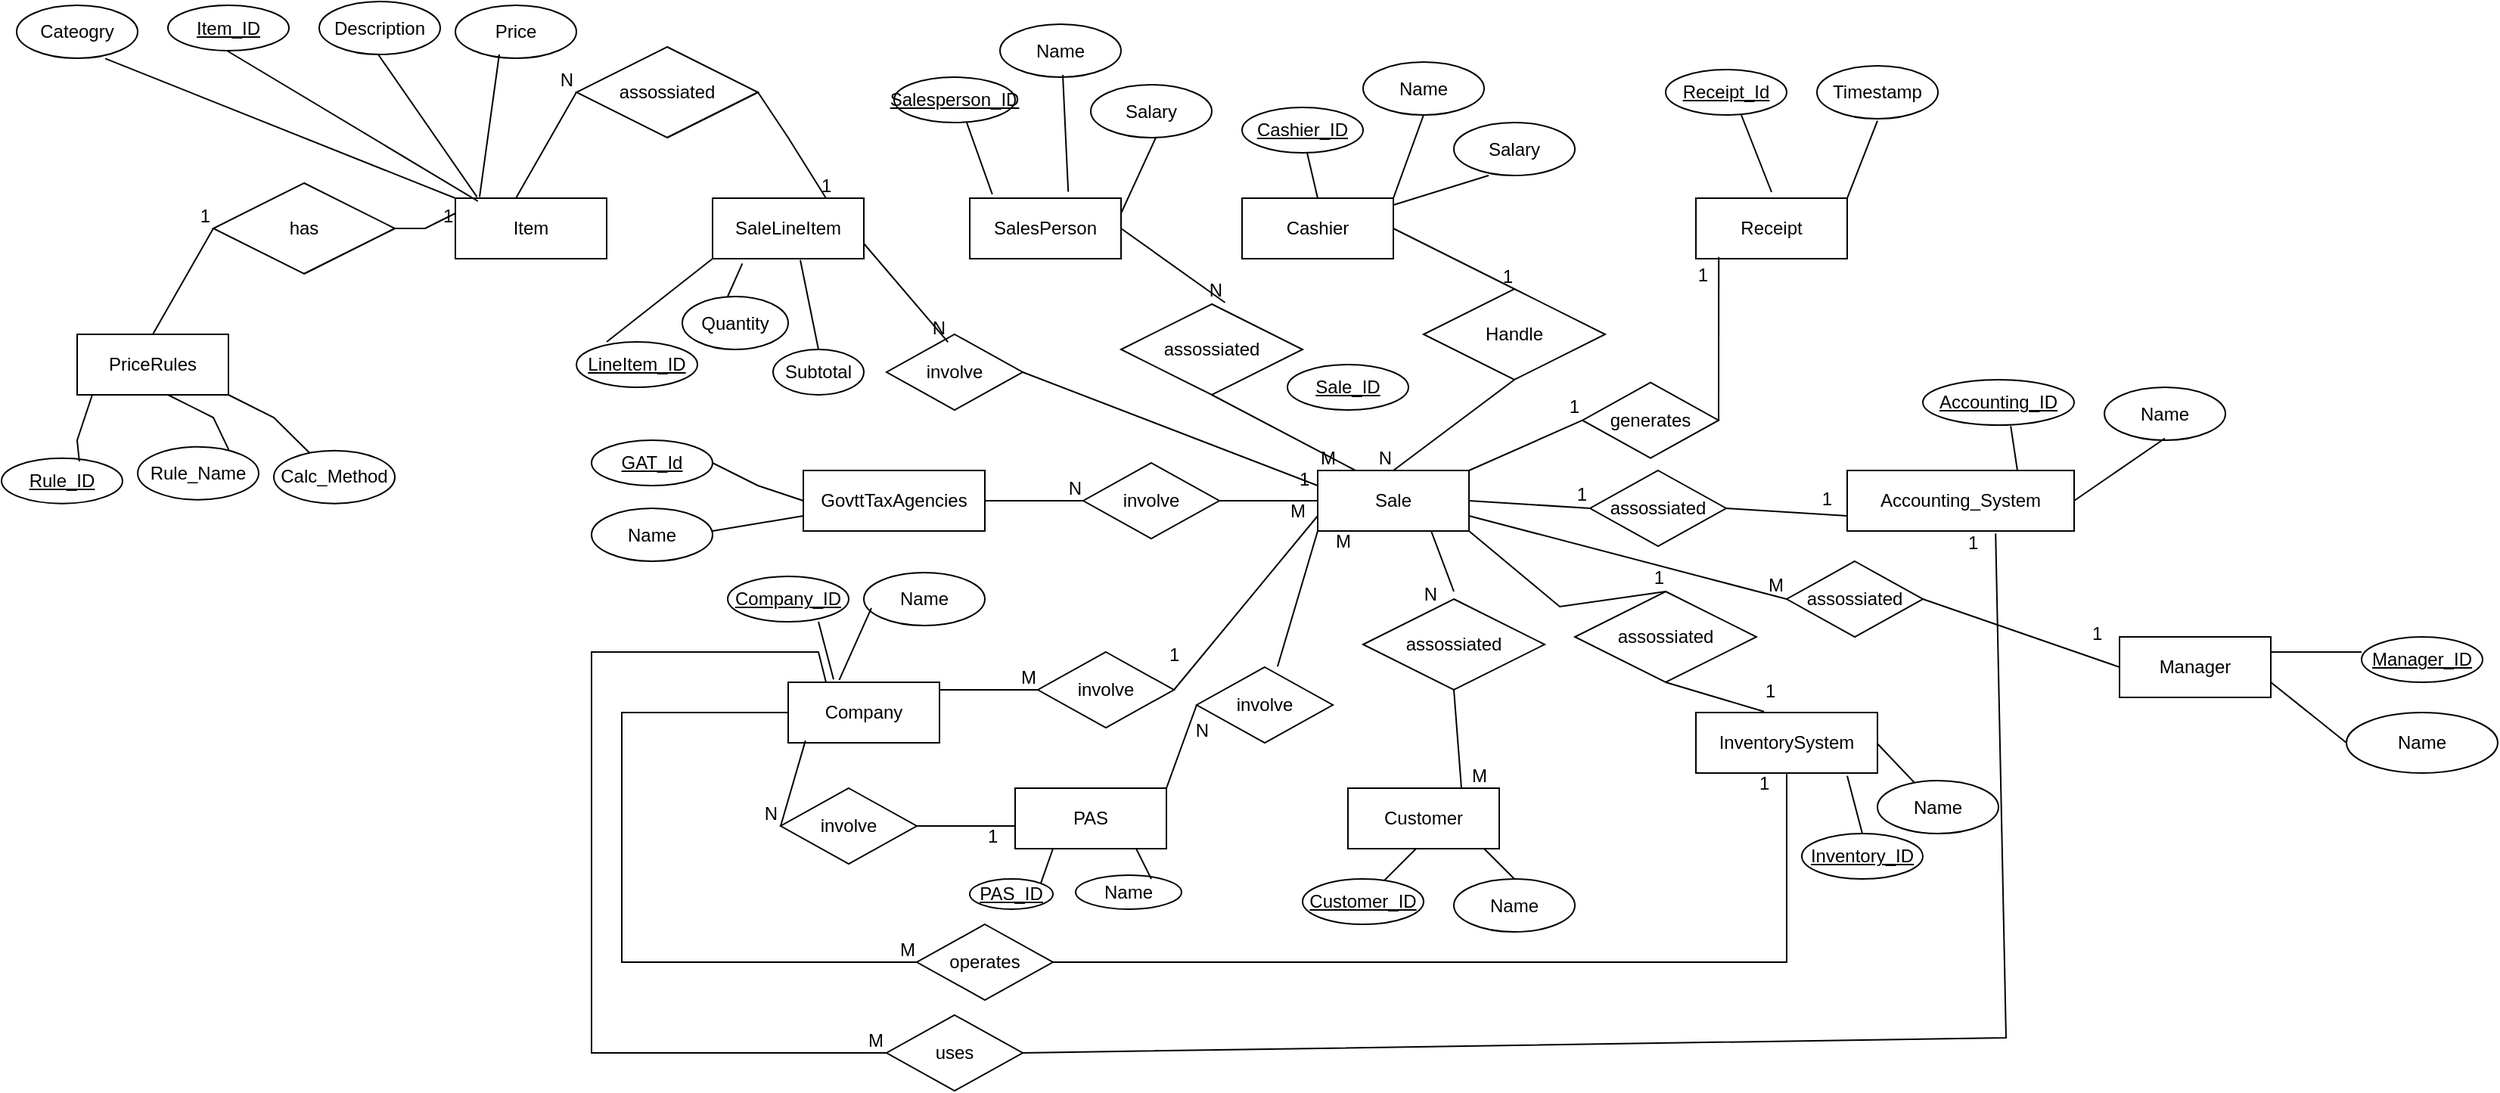 <mxfile version="22.0.8" type="device">
  <diagram name="Page-1" id="uHhpP0k8M9wipbLTruR9">
    <mxGraphModel dx="2250" dy="769" grid="1" gridSize="10" guides="1" tooltips="1" connect="1" arrows="1" fold="1" page="1" pageScale="1" pageWidth="850" pageHeight="1100" math="0" shadow="0">
      <root>
        <mxCell id="0" />
        <mxCell id="1" parent="0" />
        <mxCell id="I5j4CO6fwUK98QIkoyd3-1" value="Cashier" style="whiteSpace=wrap;html=1;align=center;" vertex="1" parent="1">
          <mxGeometry x="660" y="160" width="100" height="40" as="geometry" />
        </mxCell>
        <mxCell id="I5j4CO6fwUK98QIkoyd3-2" value="Accounting_System" style="whiteSpace=wrap;html=1;align=center;" vertex="1" parent="1">
          <mxGeometry x="1060" y="340" width="150" height="40" as="geometry" />
        </mxCell>
        <mxCell id="I5j4CO6fwUK98QIkoyd3-3" value="Receipt" style="whiteSpace=wrap;html=1;align=center;" vertex="1" parent="1">
          <mxGeometry x="960" y="160" width="100" height="40" as="geometry" />
        </mxCell>
        <mxCell id="I5j4CO6fwUK98QIkoyd3-4" value="InventorySystem" style="whiteSpace=wrap;html=1;align=center;" vertex="1" parent="1">
          <mxGeometry x="960" y="500" width="120" height="40" as="geometry" />
        </mxCell>
        <mxCell id="I5j4CO6fwUK98QIkoyd3-5" value="PriceRules" style="whiteSpace=wrap;html=1;align=center;" vertex="1" parent="1">
          <mxGeometry x="-110" y="250" width="100" height="40" as="geometry" />
        </mxCell>
        <mxCell id="I5j4CO6fwUK98QIkoyd3-6" value="Item" style="whiteSpace=wrap;html=1;align=center;" vertex="1" parent="1">
          <mxGeometry x="140" y="160" width="100" height="40" as="geometry" />
        </mxCell>
        <mxCell id="I5j4CO6fwUK98QIkoyd3-7" value="SaleLineItem" style="whiteSpace=wrap;html=1;align=center;" vertex="1" parent="1">
          <mxGeometry x="310" y="160" width="100" height="40" as="geometry" />
        </mxCell>
        <mxCell id="I5j4CO6fwUK98QIkoyd3-8" value="Sale" style="whiteSpace=wrap;html=1;align=center;" vertex="1" parent="1">
          <mxGeometry x="710" y="340" width="100" height="40" as="geometry" />
        </mxCell>
        <mxCell id="I5j4CO6fwUK98QIkoyd3-9" value="PAS" style="whiteSpace=wrap;html=1;align=center;" vertex="1" parent="1">
          <mxGeometry x="510" y="550" width="100" height="40" as="geometry" />
        </mxCell>
        <mxCell id="I5j4CO6fwUK98QIkoyd3-10" value="Company" style="whiteSpace=wrap;html=1;align=center;" vertex="1" parent="1">
          <mxGeometry x="360" y="480" width="100" height="40" as="geometry" />
        </mxCell>
        <mxCell id="I5j4CO6fwUK98QIkoyd3-11" value="Customer" style="whiteSpace=wrap;html=1;align=center;" vertex="1" parent="1">
          <mxGeometry x="730" y="550" width="100" height="40" as="geometry" />
        </mxCell>
        <mxCell id="I5j4CO6fwUK98QIkoyd3-12" value="SalesPerson" style="whiteSpace=wrap;html=1;align=center;" vertex="1" parent="1">
          <mxGeometry x="480" y="160" width="100" height="40" as="geometry" />
        </mxCell>
        <mxCell id="I5j4CO6fwUK98QIkoyd3-13" value="GovttTaxAgencies" style="whiteSpace=wrap;html=1;align=center;" vertex="1" parent="1">
          <mxGeometry x="370" y="340" width="120" height="40" as="geometry" />
        </mxCell>
        <mxCell id="I5j4CO6fwUK98QIkoyd3-14" value="Manager" style="whiteSpace=wrap;html=1;align=center;" vertex="1" parent="1">
          <mxGeometry x="1240" y="450" width="100" height="40" as="geometry" />
        </mxCell>
        <mxCell id="I5j4CO6fwUK98QIkoyd3-15" value="Handle" style="shape=rhombus;perimeter=rhombusPerimeter;whiteSpace=wrap;html=1;align=center;" vertex="1" parent="1">
          <mxGeometry x="780" y="220" width="120" height="60" as="geometry" />
        </mxCell>
        <mxCell id="I5j4CO6fwUK98QIkoyd3-16" value="" style="endArrow=none;html=1;rounded=0;entryX=0.5;entryY=0;entryDx=0;entryDy=0;" edge="1" parent="1" target="I5j4CO6fwUK98QIkoyd3-15">
          <mxGeometry relative="1" as="geometry">
            <mxPoint x="760" y="180" as="sourcePoint" />
            <mxPoint x="920" y="180" as="targetPoint" />
          </mxGeometry>
        </mxCell>
        <mxCell id="I5j4CO6fwUK98QIkoyd3-17" value="1" style="resizable=0;html=1;whiteSpace=wrap;align=right;verticalAlign=bottom;" connectable="0" vertex="1" parent="I5j4CO6fwUK98QIkoyd3-16">
          <mxGeometry x="1" relative="1" as="geometry" />
        </mxCell>
        <mxCell id="I5j4CO6fwUK98QIkoyd3-18" value="" style="endArrow=none;html=1;rounded=0;entryX=0.5;entryY=0;entryDx=0;entryDy=0;exitX=0.5;exitY=1;exitDx=0;exitDy=0;" edge="1" parent="1" source="I5j4CO6fwUK98QIkoyd3-15" target="I5j4CO6fwUK98QIkoyd3-8">
          <mxGeometry relative="1" as="geometry">
            <mxPoint x="750" y="300" as="sourcePoint" />
            <mxPoint x="910" y="290" as="targetPoint" />
          </mxGeometry>
        </mxCell>
        <mxCell id="I5j4CO6fwUK98QIkoyd3-19" value="N" style="resizable=0;html=1;whiteSpace=wrap;align=right;verticalAlign=bottom;" connectable="0" vertex="1" parent="I5j4CO6fwUK98QIkoyd3-18">
          <mxGeometry x="1" relative="1" as="geometry" />
        </mxCell>
        <mxCell id="I5j4CO6fwUK98QIkoyd3-20" value="assossiated" style="shape=rhombus;perimeter=rhombusPerimeter;whiteSpace=wrap;html=1;align=center;" vertex="1" parent="1">
          <mxGeometry x="580" y="230" width="120" height="60" as="geometry" />
        </mxCell>
        <mxCell id="I5j4CO6fwUK98QIkoyd3-21" value="" style="endArrow=none;html=1;rounded=0;entryX=0.573;entryY=-0.017;entryDx=0;entryDy=0;entryPerimeter=0;" edge="1" parent="1" target="I5j4CO6fwUK98QIkoyd3-20">
          <mxGeometry relative="1" as="geometry">
            <mxPoint x="580" y="180" as="sourcePoint" />
            <mxPoint x="740" y="180" as="targetPoint" />
          </mxGeometry>
        </mxCell>
        <mxCell id="I5j4CO6fwUK98QIkoyd3-22" value="N" style="resizable=0;html=1;whiteSpace=wrap;align=right;verticalAlign=bottom;" connectable="0" vertex="1" parent="I5j4CO6fwUK98QIkoyd3-21">
          <mxGeometry x="1" relative="1" as="geometry" />
        </mxCell>
        <mxCell id="I5j4CO6fwUK98QIkoyd3-23" value="" style="endArrow=none;html=1;rounded=0;entryX=0.25;entryY=0;entryDx=0;entryDy=0;" edge="1" parent="1" target="I5j4CO6fwUK98QIkoyd3-8">
          <mxGeometry relative="1" as="geometry">
            <mxPoint x="640" y="290" as="sourcePoint" />
            <mxPoint x="800" y="290" as="targetPoint" />
          </mxGeometry>
        </mxCell>
        <mxCell id="I5j4CO6fwUK98QIkoyd3-24" value="M" style="resizable=0;html=1;whiteSpace=wrap;align=left;verticalAlign=bottom;" connectable="0" vertex="1" parent="I5j4CO6fwUK98QIkoyd3-23">
          <mxGeometry x="-1" relative="1" as="geometry">
            <mxPoint x="70" y="50" as="offset" />
          </mxGeometry>
        </mxCell>
        <mxCell id="I5j4CO6fwUK98QIkoyd3-25" value="" style="resizable=0;html=1;whiteSpace=wrap;align=right;verticalAlign=bottom;" connectable="0" vertex="1" parent="I5j4CO6fwUK98QIkoyd3-23">
          <mxGeometry x="1" relative="1" as="geometry" />
        </mxCell>
        <mxCell id="I5j4CO6fwUK98QIkoyd3-26" value="assossiated" style="shape=rhombus;perimeter=rhombusPerimeter;whiteSpace=wrap;html=1;align=center;" vertex="1" parent="1">
          <mxGeometry x="740" y="425" width="120" height="60" as="geometry" />
        </mxCell>
        <mxCell id="I5j4CO6fwUK98QIkoyd3-27" value="" style="endArrow=none;html=1;rounded=0;exitX=0.75;exitY=1;exitDx=0;exitDy=0;" edge="1" parent="1" source="I5j4CO6fwUK98QIkoyd3-8">
          <mxGeometry relative="1" as="geometry">
            <mxPoint x="790" y="351" as="sourcePoint" />
            <mxPoint x="800" y="420" as="targetPoint" />
            <Array as="points">
              <mxPoint x="800" y="420" />
            </Array>
          </mxGeometry>
        </mxCell>
        <mxCell id="I5j4CO6fwUK98QIkoyd3-28" value="N" style="resizable=0;html=1;whiteSpace=wrap;align=right;verticalAlign=bottom;" connectable="0" vertex="1" parent="I5j4CO6fwUK98QIkoyd3-27">
          <mxGeometry x="1" relative="1" as="geometry">
            <mxPoint x="-10" y="10" as="offset" />
          </mxGeometry>
        </mxCell>
        <mxCell id="I5j4CO6fwUK98QIkoyd3-29" value="" style="endArrow=none;html=1;rounded=0;entryX=0.5;entryY=1;entryDx=0;entryDy=0;exitX=0.75;exitY=0;exitDx=0;exitDy=0;" edge="1" parent="1" source="I5j4CO6fwUK98QIkoyd3-11" target="I5j4CO6fwUK98QIkoyd3-26">
          <mxGeometry relative="1" as="geometry">
            <mxPoint x="800" y="525" as="sourcePoint" />
            <mxPoint x="885" y="575" as="targetPoint" />
          </mxGeometry>
        </mxCell>
        <mxCell id="I5j4CO6fwUK98QIkoyd3-30" value="M" style="resizable=0;html=1;whiteSpace=wrap;align=left;verticalAlign=bottom;" connectable="0" vertex="1" parent="I5j4CO6fwUK98QIkoyd3-29">
          <mxGeometry x="-1" relative="1" as="geometry">
            <mxPoint x="5" as="offset" />
          </mxGeometry>
        </mxCell>
        <mxCell id="I5j4CO6fwUK98QIkoyd3-31" value="" style="resizable=0;html=1;whiteSpace=wrap;align=right;verticalAlign=bottom;" connectable="0" vertex="1" parent="I5j4CO6fwUK98QIkoyd3-29">
          <mxGeometry x="1" relative="1" as="geometry" />
        </mxCell>
        <mxCell id="I5j4CO6fwUK98QIkoyd3-32" value="involve" style="shape=rhombus;perimeter=rhombusPerimeter;whiteSpace=wrap;html=1;align=center;" vertex="1" parent="1">
          <mxGeometry x="555" y="335" width="90" height="50" as="geometry" />
        </mxCell>
        <mxCell id="I5j4CO6fwUK98QIkoyd3-33" value="" style="endArrow=none;html=1;rounded=0;entryX=0;entryY=0.5;entryDx=0;entryDy=0;exitX=1;exitY=0.75;exitDx=0;exitDy=0;exitPerimeter=0;" edge="1" parent="1" target="I5j4CO6fwUK98QIkoyd3-32">
          <mxGeometry relative="1" as="geometry">
            <mxPoint x="490" y="360" as="sourcePoint" />
            <mxPoint x="549" y="390" as="targetPoint" />
          </mxGeometry>
        </mxCell>
        <mxCell id="I5j4CO6fwUK98QIkoyd3-34" value="N" style="resizable=0;html=1;whiteSpace=wrap;align=right;verticalAlign=bottom;" connectable="0" vertex="1" parent="I5j4CO6fwUK98QIkoyd3-33">
          <mxGeometry x="1" relative="1" as="geometry">
            <mxPoint as="offset" />
          </mxGeometry>
        </mxCell>
        <mxCell id="I5j4CO6fwUK98QIkoyd3-35" value="" style="endArrow=none;html=1;rounded=0;entryX=0.5;entryY=1;entryDx=0;entryDy=0;exitX=0;exitY=0.5;exitDx=0;exitDy=0;" edge="1" parent="1" source="I5j4CO6fwUK98QIkoyd3-8">
          <mxGeometry relative="1" as="geometry">
            <mxPoint x="690" y="360" as="sourcePoint" />
            <mxPoint x="645" y="360" as="targetPoint" />
          </mxGeometry>
        </mxCell>
        <mxCell id="I5j4CO6fwUK98QIkoyd3-36" value="M" style="resizable=0;html=1;whiteSpace=wrap;align=left;verticalAlign=bottom;" connectable="0" vertex="1" parent="I5j4CO6fwUK98QIkoyd3-35">
          <mxGeometry x="-1" relative="1" as="geometry">
            <mxPoint x="-20" y="15" as="offset" />
          </mxGeometry>
        </mxCell>
        <mxCell id="I5j4CO6fwUK98QIkoyd3-37" value="" style="resizable=0;html=1;whiteSpace=wrap;align=right;verticalAlign=bottom;" connectable="0" vertex="1" parent="I5j4CO6fwUK98QIkoyd3-35">
          <mxGeometry x="1" relative="1" as="geometry" />
        </mxCell>
        <mxCell id="I5j4CO6fwUK98QIkoyd3-38" value="involve" style="shape=rhombus;perimeter=rhombusPerimeter;whiteSpace=wrap;html=1;align=center;" vertex="1" parent="1">
          <mxGeometry x="630" y="470" width="90" height="50" as="geometry" />
        </mxCell>
        <mxCell id="I5j4CO6fwUK98QIkoyd3-39" value="" style="endArrow=none;html=1;rounded=0;entryX=0;entryY=0.5;entryDx=0;entryDy=0;exitX=1;exitY=0;exitDx=0;exitDy=0;" edge="1" parent="1" target="I5j4CO6fwUK98QIkoyd3-38" source="I5j4CO6fwUK98QIkoyd3-9">
          <mxGeometry relative="1" as="geometry">
            <mxPoint x="520" y="435" as="sourcePoint" />
            <mxPoint x="579" y="465" as="targetPoint" />
          </mxGeometry>
        </mxCell>
        <mxCell id="I5j4CO6fwUK98QIkoyd3-40" value="N" style="resizable=0;html=1;whiteSpace=wrap;align=right;verticalAlign=bottom;" connectable="0" vertex="1" parent="I5j4CO6fwUK98QIkoyd3-39">
          <mxGeometry x="1" relative="1" as="geometry">
            <mxPoint x="10" y="25" as="offset" />
          </mxGeometry>
        </mxCell>
        <mxCell id="I5j4CO6fwUK98QIkoyd3-41" value="" style="endArrow=none;html=1;rounded=0;entryX=0.594;entryY=-0.007;entryDx=0;entryDy=0;exitX=0;exitY=1;exitDx=0;exitDy=0;entryPerimeter=0;" edge="1" parent="1" source="I5j4CO6fwUK98QIkoyd3-8" target="I5j4CO6fwUK98QIkoyd3-38">
          <mxGeometry relative="1" as="geometry">
            <mxPoint x="730" y="435" as="sourcePoint" />
            <mxPoint x="675" y="435" as="targetPoint" />
          </mxGeometry>
        </mxCell>
        <mxCell id="I5j4CO6fwUK98QIkoyd3-42" value="M" style="resizable=0;html=1;whiteSpace=wrap;align=left;verticalAlign=bottom;" connectable="0" vertex="1" parent="I5j4CO6fwUK98QIkoyd3-41">
          <mxGeometry x="-1" relative="1" as="geometry">
            <mxPoint x="10" y="15" as="offset" />
          </mxGeometry>
        </mxCell>
        <mxCell id="I5j4CO6fwUK98QIkoyd3-43" value="" style="resizable=0;html=1;whiteSpace=wrap;align=right;verticalAlign=bottom;" connectable="0" vertex="1" parent="I5j4CO6fwUK98QIkoyd3-41">
          <mxGeometry x="1" relative="1" as="geometry" />
        </mxCell>
        <mxCell id="I5j4CO6fwUK98QIkoyd3-44" value="involve" style="shape=rhombus;perimeter=rhombusPerimeter;whiteSpace=wrap;html=1;align=center;" vertex="1" parent="1">
          <mxGeometry x="425" y="250" width="90" height="50" as="geometry" />
        </mxCell>
        <mxCell id="I5j4CO6fwUK98QIkoyd3-45" value="" style="endArrow=none;html=1;rounded=0;entryX=0.452;entryY=0.103;entryDx=0;entryDy=0;exitX=1;exitY=0.5;exitDx=0;exitDy=0;entryPerimeter=0;" edge="1" parent="1" target="I5j4CO6fwUK98QIkoyd3-44">
          <mxGeometry relative="1" as="geometry">
            <mxPoint x="410.0" y="190" as="sourcePoint" />
            <mxPoint x="425.0" y="285" as="targetPoint" />
          </mxGeometry>
        </mxCell>
        <mxCell id="I5j4CO6fwUK98QIkoyd3-46" value="N" style="resizable=0;html=1;whiteSpace=wrap;align=right;verticalAlign=bottom;" connectable="0" vertex="1" parent="I5j4CO6fwUK98QIkoyd3-45">
          <mxGeometry x="1" relative="1" as="geometry">
            <mxPoint as="offset" />
          </mxGeometry>
        </mxCell>
        <mxCell id="I5j4CO6fwUK98QIkoyd3-47" value="" style="endArrow=none;html=1;rounded=0;entryX=0.5;entryY=1;entryDx=0;entryDy=0;exitX=0;exitY=0.25;exitDx=0;exitDy=0;" edge="1" parent="1" source="I5j4CO6fwUK98QIkoyd3-8">
          <mxGeometry relative="1" as="geometry">
            <mxPoint x="570" y="275" as="sourcePoint" />
            <mxPoint x="515" y="275" as="targetPoint" />
          </mxGeometry>
        </mxCell>
        <mxCell id="I5j4CO6fwUK98QIkoyd3-49" value="" style="resizable=0;html=1;whiteSpace=wrap;align=right;verticalAlign=bottom;" connectable="0" vertex="1" parent="I5j4CO6fwUK98QIkoyd3-47">
          <mxGeometry x="1" relative="1" as="geometry" />
        </mxCell>
        <mxCell id="I5j4CO6fwUK98QIkoyd3-50" value="1" style="resizable=0;html=1;whiteSpace=wrap;align=left;verticalAlign=bottom;" connectable="0" vertex="1" parent="1">
          <mxGeometry x="720" y="365" as="geometry">
            <mxPoint x="-24" y="-11" as="offset" />
          </mxGeometry>
        </mxCell>
        <mxCell id="I5j4CO6fwUK98QIkoyd3-51" value="generates" style="shape=rhombus;perimeter=rhombusPerimeter;whiteSpace=wrap;html=1;align=center;" vertex="1" parent="1">
          <mxGeometry x="885" y="281.84" width="90" height="50" as="geometry" />
        </mxCell>
        <mxCell id="I5j4CO6fwUK98QIkoyd3-52" value="" style="endArrow=none;html=1;rounded=0;entryX=0;entryY=0.5;entryDx=0;entryDy=0;exitX=1;exitY=0;exitDx=0;exitDy=0;" edge="1" parent="1" target="I5j4CO6fwUK98QIkoyd3-51" source="I5j4CO6fwUK98QIkoyd3-8">
          <mxGeometry relative="1" as="geometry">
            <mxPoint x="770" y="241.84" as="sourcePoint" />
            <mxPoint x="879" y="336.84" as="targetPoint" />
          </mxGeometry>
        </mxCell>
        <mxCell id="I5j4CO6fwUK98QIkoyd3-53" value="1" style="resizable=0;html=1;whiteSpace=wrap;align=right;verticalAlign=bottom;" connectable="0" vertex="1" parent="I5j4CO6fwUK98QIkoyd3-52">
          <mxGeometry x="1" relative="1" as="geometry">
            <mxPoint as="offset" />
          </mxGeometry>
        </mxCell>
        <mxCell id="I5j4CO6fwUK98QIkoyd3-54" value="" style="endArrow=none;html=1;rounded=0;entryX=0.5;entryY=1;entryDx=0;entryDy=0;exitX=0.151;exitY=0.972;exitDx=0;exitDy=0;exitPerimeter=0;" edge="1" parent="1" source="I5j4CO6fwUK98QIkoyd3-3">
          <mxGeometry relative="1" as="geometry">
            <mxPoint x="928.8" y="100.0" as="sourcePoint" />
            <mxPoint x="975" y="306.84" as="targetPoint" />
          </mxGeometry>
        </mxCell>
        <mxCell id="I5j4CO6fwUK98QIkoyd3-55" value="" style="resizable=0;html=1;whiteSpace=wrap;align=right;verticalAlign=bottom;" connectable="0" vertex="1" parent="I5j4CO6fwUK98QIkoyd3-54">
          <mxGeometry x="1" relative="1" as="geometry" />
        </mxCell>
        <mxCell id="I5j4CO6fwUK98QIkoyd3-56" value="1" style="resizable=0;html=1;whiteSpace=wrap;align=right;verticalAlign=bottom;" connectable="0" vertex="1" parent="1">
          <mxGeometry x="969.998" y="219.997" as="geometry" />
        </mxCell>
        <mxCell id="I5j4CO6fwUK98QIkoyd3-57" value="assossiated" style="shape=rhombus;perimeter=rhombusPerimeter;whiteSpace=wrap;html=1;align=center;" vertex="1" parent="1">
          <mxGeometry x="220" y="60" width="120" height="60" as="geometry" />
        </mxCell>
        <mxCell id="I5j4CO6fwUK98QIkoyd3-58" value="" style="endArrow=none;html=1;rounded=0;entryX=0;entryY=0.5;entryDx=0;entryDy=0;exitX=1;exitY=0.75;exitDx=0;exitDy=0;exitPerimeter=0;" edge="1" parent="1" target="I5j4CO6fwUK98QIkoyd3-57">
          <mxGeometry relative="1" as="geometry">
            <mxPoint x="180" y="160" as="sourcePoint" />
            <mxPoint x="229" y="190" as="targetPoint" />
          </mxGeometry>
        </mxCell>
        <mxCell id="I5j4CO6fwUK98QIkoyd3-59" value="N" style="resizable=0;html=1;whiteSpace=wrap;align=right;verticalAlign=bottom;" connectable="0" vertex="1" parent="I5j4CO6fwUK98QIkoyd3-58">
          <mxGeometry x="1" relative="1" as="geometry">
            <mxPoint as="offset" />
          </mxGeometry>
        </mxCell>
        <mxCell id="I5j4CO6fwUK98QIkoyd3-63" value="" style="endArrow=none;html=1;rounded=0;entryX=0.5;entryY=1;entryDx=0;entryDy=0;exitX=0.75;exitY=0;exitDx=0;exitDy=0;" edge="1" parent="1" source="I5j4CO6fwUK98QIkoyd3-7">
          <mxGeometry relative="1" as="geometry">
            <mxPoint x="230" y="185" as="sourcePoint" />
            <mxPoint x="280" y="120" as="targetPoint" />
            <Array as="points">
              <mxPoint x="360" y="120" />
              <mxPoint x="340" y="90" />
            </Array>
          </mxGeometry>
        </mxCell>
        <mxCell id="I5j4CO6fwUK98QIkoyd3-64" value="1" style="resizable=0;html=1;whiteSpace=wrap;align=left;verticalAlign=bottom;" connectable="0" vertex="1" parent="I5j4CO6fwUK98QIkoyd3-63">
          <mxGeometry x="-1" relative="1" as="geometry">
            <mxPoint x="-5" as="offset" />
          </mxGeometry>
        </mxCell>
        <mxCell id="I5j4CO6fwUK98QIkoyd3-65" value="" style="resizable=0;html=1;whiteSpace=wrap;align=right;verticalAlign=bottom;" connectable="0" vertex="1" parent="I5j4CO6fwUK98QIkoyd3-63">
          <mxGeometry x="1" relative="1" as="geometry" />
        </mxCell>
        <mxCell id="I5j4CO6fwUK98QIkoyd3-66" value="has" style="shape=rhombus;perimeter=rhombusPerimeter;whiteSpace=wrap;html=1;align=center;" vertex="1" parent="1">
          <mxGeometry x="-20" y="150" width="120" height="60" as="geometry" />
        </mxCell>
        <mxCell id="I5j4CO6fwUK98QIkoyd3-67" value="" style="endArrow=none;html=1;rounded=0;entryX=0;entryY=0.5;entryDx=0;entryDy=0;exitX=1;exitY=0.75;exitDx=0;exitDy=0;exitPerimeter=0;" edge="1" parent="1" target="I5j4CO6fwUK98QIkoyd3-66">
          <mxGeometry relative="1" as="geometry">
            <mxPoint x="-60" y="250" as="sourcePoint" />
            <mxPoint x="-11" y="280" as="targetPoint" />
          </mxGeometry>
        </mxCell>
        <mxCell id="I5j4CO6fwUK98QIkoyd3-68" value="1" style="resizable=0;html=1;whiteSpace=wrap;align=right;verticalAlign=bottom;" connectable="0" vertex="1" parent="I5j4CO6fwUK98QIkoyd3-67">
          <mxGeometry x="1" relative="1" as="geometry">
            <mxPoint as="offset" />
          </mxGeometry>
        </mxCell>
        <mxCell id="I5j4CO6fwUK98QIkoyd3-69" value="" style="endArrow=none;html=1;rounded=0;entryX=0.5;entryY=1;entryDx=0;entryDy=0;exitX=0;exitY=0.25;exitDx=0;exitDy=0;" edge="1" parent="1" source="I5j4CO6fwUK98QIkoyd3-6">
          <mxGeometry relative="1" as="geometry">
            <mxPoint x="145" y="250" as="sourcePoint" />
            <mxPoint x="40" y="210" as="targetPoint" />
            <Array as="points">
              <mxPoint x="120" y="180" />
              <mxPoint x="100" y="180" />
            </Array>
          </mxGeometry>
        </mxCell>
        <mxCell id="I5j4CO6fwUK98QIkoyd3-70" value="1" style="resizable=0;html=1;whiteSpace=wrap;align=left;verticalAlign=bottom;" connectable="0" vertex="1" parent="I5j4CO6fwUK98QIkoyd3-69">
          <mxGeometry x="-1" relative="1" as="geometry">
            <mxPoint x="-10" y="10" as="offset" />
          </mxGeometry>
        </mxCell>
        <mxCell id="I5j4CO6fwUK98QIkoyd3-71" value="" style="resizable=0;html=1;whiteSpace=wrap;align=right;verticalAlign=bottom;" connectable="0" vertex="1" parent="I5j4CO6fwUK98QIkoyd3-69">
          <mxGeometry x="1" relative="1" as="geometry" />
        </mxCell>
        <mxCell id="I5j4CO6fwUK98QIkoyd3-74" value="assossiated" style="shape=rhombus;perimeter=rhombusPerimeter;whiteSpace=wrap;html=1;align=center;" vertex="1" parent="1">
          <mxGeometry x="880" y="420" width="120" height="60" as="geometry" />
        </mxCell>
        <mxCell id="I5j4CO6fwUK98QIkoyd3-75" value="" style="endArrow=none;html=1;rounded=0;entryX=0.5;entryY=0;entryDx=0;entryDy=0;exitX=1;exitY=1;exitDx=0;exitDy=0;" edge="1" parent="1" source="I5j4CO6fwUK98QIkoyd3-8" target="I5j4CO6fwUK98QIkoyd3-74">
          <mxGeometry relative="1" as="geometry">
            <mxPoint x="810" y="365" as="sourcePoint" />
            <mxPoint x="979" y="366.84" as="targetPoint" />
            <Array as="points">
              <mxPoint x="870" y="430" />
            </Array>
          </mxGeometry>
        </mxCell>
        <mxCell id="I5j4CO6fwUK98QIkoyd3-76" value="1" style="resizable=0;html=1;whiteSpace=wrap;align=right;verticalAlign=bottom;" connectable="0" vertex="1" parent="I5j4CO6fwUK98QIkoyd3-75">
          <mxGeometry x="1" relative="1" as="geometry">
            <mxPoint as="offset" />
          </mxGeometry>
        </mxCell>
        <mxCell id="I5j4CO6fwUK98QIkoyd3-77" value="" style="endArrow=none;html=1;rounded=0;entryX=0.5;entryY=1;entryDx=0;entryDy=0;exitX=0.375;exitY=-0.015;exitDx=0;exitDy=0;exitPerimeter=0;" edge="1" parent="1" target="I5j4CO6fwUK98QIkoyd3-74" source="I5j4CO6fwUK98QIkoyd3-4">
          <mxGeometry relative="1" as="geometry">
            <mxPoint x="1010.52" y="505.08" as="sourcePoint" />
            <mxPoint x="1005" y="541.84" as="targetPoint" />
          </mxGeometry>
        </mxCell>
        <mxCell id="I5j4CO6fwUK98QIkoyd3-78" value="1" style="resizable=0;html=1;whiteSpace=wrap;align=left;verticalAlign=bottom;" connectable="0" vertex="1" parent="I5j4CO6fwUK98QIkoyd3-77">
          <mxGeometry x="-1" relative="1" as="geometry">
            <mxPoint x="-1" y="-5" as="offset" />
          </mxGeometry>
        </mxCell>
        <mxCell id="I5j4CO6fwUK98QIkoyd3-79" value="" style="resizable=0;html=1;whiteSpace=wrap;align=right;verticalAlign=bottom;" connectable="0" vertex="1" parent="I5j4CO6fwUK98QIkoyd3-77">
          <mxGeometry x="1" relative="1" as="geometry" />
        </mxCell>
        <mxCell id="I5j4CO6fwUK98QIkoyd3-81" value="assossiated" style="shape=rhombus;perimeter=rhombusPerimeter;whiteSpace=wrap;html=1;align=center;" vertex="1" parent="1">
          <mxGeometry x="890" y="340" width="90" height="50" as="geometry" />
        </mxCell>
        <mxCell id="I5j4CO6fwUK98QIkoyd3-82" value="" style="endArrow=none;html=1;rounded=0;entryX=0;entryY=0.5;entryDx=0;entryDy=0;exitX=1;exitY=0.5;exitDx=0;exitDy=0;" edge="1" parent="1" target="I5j4CO6fwUK98QIkoyd3-81" source="I5j4CO6fwUK98QIkoyd3-8">
          <mxGeometry relative="1" as="geometry">
            <mxPoint x="815" y="398.16" as="sourcePoint" />
            <mxPoint x="884" y="395" as="targetPoint" />
          </mxGeometry>
        </mxCell>
        <mxCell id="I5j4CO6fwUK98QIkoyd3-83" value="1" style="resizable=0;html=1;whiteSpace=wrap;align=right;verticalAlign=bottom;" connectable="0" vertex="1" parent="I5j4CO6fwUK98QIkoyd3-82">
          <mxGeometry x="1" relative="1" as="geometry">
            <mxPoint as="offset" />
          </mxGeometry>
        </mxCell>
        <mxCell id="I5j4CO6fwUK98QIkoyd3-84" value="" style="endArrow=none;html=1;rounded=0;entryX=0.5;entryY=1;entryDx=0;entryDy=0;exitX=0;exitY=0.75;exitDx=0;exitDy=0;" edge="1" parent="1" source="I5j4CO6fwUK98QIkoyd3-2">
          <mxGeometry relative="1" as="geometry">
            <mxPoint x="1065" y="397.16" as="sourcePoint" />
            <mxPoint x="980" y="365" as="targetPoint" />
          </mxGeometry>
        </mxCell>
        <mxCell id="I5j4CO6fwUK98QIkoyd3-85" value="" style="resizable=0;html=1;whiteSpace=wrap;align=right;verticalAlign=bottom;" connectable="0" vertex="1" parent="I5j4CO6fwUK98QIkoyd3-84">
          <mxGeometry x="1" relative="1" as="geometry" />
        </mxCell>
        <mxCell id="I5j4CO6fwUK98QIkoyd3-86" value="1" style="resizable=0;html=1;whiteSpace=wrap;align=right;verticalAlign=bottom;" connectable="0" vertex="1" parent="1">
          <mxGeometry x="979.998" y="229.997" as="geometry">
            <mxPoint x="72" y="138" as="offset" />
          </mxGeometry>
        </mxCell>
        <mxCell id="I5j4CO6fwUK98QIkoyd3-87" value="involve" style="shape=rhombus;perimeter=rhombusPerimeter;whiteSpace=wrap;html=1;align=center;" vertex="1" parent="1">
          <mxGeometry x="525" y="460" width="90" height="50" as="geometry" />
        </mxCell>
        <mxCell id="I5j4CO6fwUK98QIkoyd3-88" value="" style="endArrow=none;html=1;rounded=0;entryX=0;entryY=0.5;entryDx=0;entryDy=0;exitX=1;exitY=0.75;exitDx=0;exitDy=0;exitPerimeter=0;" edge="1" parent="1" target="I5j4CO6fwUK98QIkoyd3-87">
          <mxGeometry relative="1" as="geometry">
            <mxPoint x="460" y="485" as="sourcePoint" />
            <mxPoint x="519" y="515" as="targetPoint" />
          </mxGeometry>
        </mxCell>
        <mxCell id="I5j4CO6fwUK98QIkoyd3-89" value="M" style="resizable=0;html=1;whiteSpace=wrap;align=right;verticalAlign=bottom;" connectable="0" vertex="1" parent="I5j4CO6fwUK98QIkoyd3-88">
          <mxGeometry x="1" relative="1" as="geometry">
            <mxPoint as="offset" />
          </mxGeometry>
        </mxCell>
        <mxCell id="I5j4CO6fwUK98QIkoyd3-90" value="" style="endArrow=none;html=1;rounded=0;entryX=0.5;entryY=1;entryDx=0;entryDy=0;exitX=0;exitY=0.75;exitDx=0;exitDy=0;" edge="1" parent="1" source="I5j4CO6fwUK98QIkoyd3-8">
          <mxGeometry relative="1" as="geometry">
            <mxPoint x="680" y="485" as="sourcePoint" />
            <mxPoint x="615" y="485" as="targetPoint" />
          </mxGeometry>
        </mxCell>
        <mxCell id="I5j4CO6fwUK98QIkoyd3-91" value="1" style="resizable=0;html=1;whiteSpace=wrap;align=left;verticalAlign=bottom;" connectable="0" vertex="1" parent="I5j4CO6fwUK98QIkoyd3-90">
          <mxGeometry x="-1" relative="1" as="geometry">
            <mxPoint x="-100" y="100" as="offset" />
          </mxGeometry>
        </mxCell>
        <mxCell id="I5j4CO6fwUK98QIkoyd3-92" value="" style="resizable=0;html=1;whiteSpace=wrap;align=right;verticalAlign=bottom;" connectable="0" vertex="1" parent="I5j4CO6fwUK98QIkoyd3-90">
          <mxGeometry x="1" relative="1" as="geometry" />
        </mxCell>
        <mxCell id="I5j4CO6fwUK98QIkoyd3-93" value="involve" style="shape=rhombus;perimeter=rhombusPerimeter;whiteSpace=wrap;html=1;align=center;" vertex="1" parent="1">
          <mxGeometry x="355" y="550" width="90" height="50" as="geometry" />
        </mxCell>
        <mxCell id="I5j4CO6fwUK98QIkoyd3-94" value="" style="endArrow=none;html=1;rounded=0;entryX=0;entryY=0.5;entryDx=0;entryDy=0;exitX=0.114;exitY=0.964;exitDx=0;exitDy=0;exitPerimeter=0;" edge="1" parent="1" target="I5j4CO6fwUK98QIkoyd3-93" source="I5j4CO6fwUK98QIkoyd3-10">
          <mxGeometry relative="1" as="geometry">
            <mxPoint x="290" y="575" as="sourcePoint" />
            <mxPoint x="349" y="605" as="targetPoint" />
          </mxGeometry>
        </mxCell>
        <mxCell id="I5j4CO6fwUK98QIkoyd3-95" value="N" style="resizable=0;html=1;whiteSpace=wrap;align=right;verticalAlign=bottom;" connectable="0" vertex="1" parent="I5j4CO6fwUK98QIkoyd3-94">
          <mxGeometry x="1" relative="1" as="geometry">
            <mxPoint as="offset" />
          </mxGeometry>
        </mxCell>
        <mxCell id="I5j4CO6fwUK98QIkoyd3-96" value="" style="endArrow=none;html=1;rounded=0;entryX=0.5;entryY=1;entryDx=0;entryDy=0;exitX=0;exitY=0.5;exitDx=0;exitDy=0;" edge="1" parent="1">
          <mxGeometry relative="1" as="geometry">
            <mxPoint x="510" y="575" as="sourcePoint" />
            <mxPoint x="445" y="575" as="targetPoint" />
          </mxGeometry>
        </mxCell>
        <mxCell id="I5j4CO6fwUK98QIkoyd3-97" value="1" style="resizable=0;html=1;whiteSpace=wrap;align=left;verticalAlign=bottom;" connectable="0" vertex="1" parent="I5j4CO6fwUK98QIkoyd3-96">
          <mxGeometry x="-1" relative="1" as="geometry">
            <mxPoint x="-20" y="15" as="offset" />
          </mxGeometry>
        </mxCell>
        <mxCell id="I5j4CO6fwUK98QIkoyd3-98" value="" style="resizable=0;html=1;whiteSpace=wrap;align=right;verticalAlign=bottom;" connectable="0" vertex="1" parent="I5j4CO6fwUK98QIkoyd3-96">
          <mxGeometry x="1" relative="1" as="geometry" />
        </mxCell>
        <mxCell id="I5j4CO6fwUK98QIkoyd3-99" value="operates" style="shape=rhombus;perimeter=rhombusPerimeter;whiteSpace=wrap;html=1;align=center;" vertex="1" parent="1">
          <mxGeometry x="445" y="640" width="90" height="50" as="geometry" />
        </mxCell>
        <mxCell id="I5j4CO6fwUK98QIkoyd3-100" value="" style="endArrow=none;html=1;rounded=0;entryX=0;entryY=0.5;entryDx=0;entryDy=0;exitX=0;exitY=0.5;exitDx=0;exitDy=0;" edge="1" parent="1" target="I5j4CO6fwUK98QIkoyd3-99" source="I5j4CO6fwUK98QIkoyd3-10">
          <mxGeometry relative="1" as="geometry">
            <mxPoint x="190" y="665" as="sourcePoint" />
            <mxPoint x="439" y="695" as="targetPoint" />
            <Array as="points">
              <mxPoint x="250" y="500" />
              <mxPoint x="250" y="665" />
            </Array>
          </mxGeometry>
        </mxCell>
        <mxCell id="I5j4CO6fwUK98QIkoyd3-101" value="M" style="resizable=0;html=1;whiteSpace=wrap;align=right;verticalAlign=bottom;" connectable="0" vertex="1" parent="I5j4CO6fwUK98QIkoyd3-100">
          <mxGeometry x="1" relative="1" as="geometry">
            <mxPoint as="offset" />
          </mxGeometry>
        </mxCell>
        <mxCell id="I5j4CO6fwUK98QIkoyd3-102" value="" style="endArrow=none;html=1;rounded=0;entryX=0.5;entryY=1;entryDx=0;entryDy=0;exitX=0.5;exitY=1;exitDx=0;exitDy=0;" edge="1" parent="1" source="I5j4CO6fwUK98QIkoyd3-4">
          <mxGeometry relative="1" as="geometry">
            <mxPoint x="600" y="665" as="sourcePoint" />
            <mxPoint x="535" y="665" as="targetPoint" />
            <Array as="points">
              <mxPoint x="1020" y="665" />
            </Array>
          </mxGeometry>
        </mxCell>
        <mxCell id="I5j4CO6fwUK98QIkoyd3-103" value="1" style="resizable=0;html=1;whiteSpace=wrap;align=left;verticalAlign=bottom;" connectable="0" vertex="1" parent="I5j4CO6fwUK98QIkoyd3-102">
          <mxGeometry x="-1" relative="1" as="geometry">
            <mxPoint x="-20" y="15" as="offset" />
          </mxGeometry>
        </mxCell>
        <mxCell id="I5j4CO6fwUK98QIkoyd3-104" value="" style="resizable=0;html=1;whiteSpace=wrap;align=right;verticalAlign=bottom;" connectable="0" vertex="1" parent="I5j4CO6fwUK98QIkoyd3-102">
          <mxGeometry x="1" relative="1" as="geometry" />
        </mxCell>
        <mxCell id="I5j4CO6fwUK98QIkoyd3-105" value="uses" style="shape=rhombus;perimeter=rhombusPerimeter;whiteSpace=wrap;html=1;align=center;" vertex="1" parent="1">
          <mxGeometry x="425" y="700" width="90" height="50" as="geometry" />
        </mxCell>
        <mxCell id="I5j4CO6fwUK98QIkoyd3-106" value="" style="endArrow=none;html=1;rounded=0;entryX=0;entryY=0.5;entryDx=0;entryDy=0;exitX=0.25;exitY=0;exitDx=0;exitDy=0;" edge="1" parent="1" target="I5j4CO6fwUK98QIkoyd3-105" source="I5j4CO6fwUK98QIkoyd3-10">
          <mxGeometry relative="1" as="geometry">
            <mxPoint x="340" y="560" as="sourcePoint" />
            <mxPoint x="419" y="755" as="targetPoint" />
            <Array as="points">
              <mxPoint x="380" y="460" />
              <mxPoint x="230" y="460" />
              <mxPoint x="230" y="725" />
            </Array>
          </mxGeometry>
        </mxCell>
        <mxCell id="I5j4CO6fwUK98QIkoyd3-107" value="M" style="resizable=0;html=1;whiteSpace=wrap;align=right;verticalAlign=bottom;" connectable="0" vertex="1" parent="I5j4CO6fwUK98QIkoyd3-106">
          <mxGeometry x="1" relative="1" as="geometry">
            <mxPoint as="offset" />
          </mxGeometry>
        </mxCell>
        <mxCell id="I5j4CO6fwUK98QIkoyd3-108" value="" style="endArrow=none;html=1;rounded=0;entryX=1;entryY=0.5;entryDx=0;entryDy=0;exitX=0.654;exitY=1.042;exitDx=0;exitDy=0;exitPerimeter=0;" edge="1" parent="1" source="I5j4CO6fwUK98QIkoyd3-2" target="I5j4CO6fwUK98QIkoyd3-105">
          <mxGeometry relative="1" as="geometry">
            <mxPoint x="1160" y="390" as="sourcePoint" />
            <mxPoint x="680" y="715" as="targetPoint" />
            <Array as="points">
              <mxPoint x="1165" y="715" />
            </Array>
          </mxGeometry>
        </mxCell>
        <mxCell id="I5j4CO6fwUK98QIkoyd3-109" value="1" style="resizable=0;html=1;whiteSpace=wrap;align=left;verticalAlign=bottom;" connectable="0" vertex="1" parent="I5j4CO6fwUK98QIkoyd3-108">
          <mxGeometry x="-1" relative="1" as="geometry">
            <mxPoint x="-20" y="15" as="offset" />
          </mxGeometry>
        </mxCell>
        <mxCell id="I5j4CO6fwUK98QIkoyd3-110" value="" style="resizable=0;html=1;whiteSpace=wrap;align=right;verticalAlign=bottom;" connectable="0" vertex="1" parent="I5j4CO6fwUK98QIkoyd3-108">
          <mxGeometry x="1" relative="1" as="geometry" />
        </mxCell>
        <mxCell id="I5j4CO6fwUK98QIkoyd3-111" value="Cashier_ID " style="ellipse;whiteSpace=wrap;html=1;align=center;fontStyle=4;" vertex="1" parent="1">
          <mxGeometry x="660" y="100" width="80" height="30" as="geometry" />
        </mxCell>
        <mxCell id="I5j4CO6fwUK98QIkoyd3-112" value="Salesperson_ID" style="ellipse;whiteSpace=wrap;html=1;align=center;fontStyle=4;" vertex="1" parent="1">
          <mxGeometry x="430" y="80" width="80" height="30" as="geometry" />
        </mxCell>
        <mxCell id="I5j4CO6fwUK98QIkoyd3-113" value="Customer_ID" style="ellipse;whiteSpace=wrap;html=1;align=center;fontStyle=4;" vertex="1" parent="1">
          <mxGeometry x="700" y="610" width="80" height="30" as="geometry" />
        </mxCell>
        <mxCell id="I5j4CO6fwUK98QIkoyd3-114" value="Company_ID " style="ellipse;whiteSpace=wrap;html=1;align=center;fontStyle=4;" vertex="1" parent="1">
          <mxGeometry x="320" y="410" width="80" height="30" as="geometry" />
        </mxCell>
        <mxCell id="I5j4CO6fwUK98QIkoyd3-115" value="Manager_ID " style="ellipse;whiteSpace=wrap;html=1;align=center;fontStyle=4;" vertex="1" parent="1">
          <mxGeometry x="1400" y="450" width="80" height="30" as="geometry" />
        </mxCell>
        <mxCell id="I5j4CO6fwUK98QIkoyd3-116" value="GAT_Id" style="ellipse;whiteSpace=wrap;html=1;align=center;fontStyle=4;" vertex="1" parent="1">
          <mxGeometry x="230" y="320" width="80" height="30" as="geometry" />
        </mxCell>
        <mxCell id="I5j4CO6fwUK98QIkoyd3-117" value="PAS_ID" style="ellipse;whiteSpace=wrap;html=1;align=center;fontStyle=4;" vertex="1" parent="1">
          <mxGeometry x="480" y="610" width="55" height="20" as="geometry" />
        </mxCell>
        <mxCell id="I5j4CO6fwUK98QIkoyd3-118" value="Sale_ID " style="ellipse;whiteSpace=wrap;html=1;align=center;fontStyle=4;" vertex="1" parent="1">
          <mxGeometry x="690" y="270" width="80" height="30" as="geometry" />
        </mxCell>
        <mxCell id="I5j4CO6fwUK98QIkoyd3-119" value="Item_ID " style="ellipse;whiteSpace=wrap;html=1;align=center;fontStyle=4;" vertex="1" parent="1">
          <mxGeometry x="-50" y="32.5" width="80" height="30" as="geometry" />
        </mxCell>
        <mxCell id="I5j4CO6fwUK98QIkoyd3-120" value="Rule_ID " style="ellipse;whiteSpace=wrap;html=1;align=center;fontStyle=4;" vertex="1" parent="1">
          <mxGeometry x="-160" y="331.84" width="80" height="30" as="geometry" />
        </mxCell>
        <mxCell id="I5j4CO6fwUK98QIkoyd3-121" value="Receipt_Id" style="ellipse;whiteSpace=wrap;html=1;align=center;fontStyle=4;" vertex="1" parent="1">
          <mxGeometry x="940" y="75" width="80" height="30" as="geometry" />
        </mxCell>
        <mxCell id="I5j4CO6fwUK98QIkoyd3-122" value="Inventory_ID " style="ellipse;whiteSpace=wrap;html=1;align=center;fontStyle=4;" vertex="1" parent="1">
          <mxGeometry x="1030" y="580" width="80" height="30" as="geometry" />
        </mxCell>
        <mxCell id="I5j4CO6fwUK98QIkoyd3-123" value="Accounting_ID " style="ellipse;whiteSpace=wrap;html=1;align=center;fontStyle=4;" vertex="1" parent="1">
          <mxGeometry x="1110" y="280" width="100" height="30" as="geometry" />
        </mxCell>
        <mxCell id="I5j4CO6fwUK98QIkoyd3-124" value="assossiated" style="shape=rhombus;perimeter=rhombusPerimeter;whiteSpace=wrap;html=1;align=center;" vertex="1" parent="1">
          <mxGeometry x="1020" y="400" width="90" height="50" as="geometry" />
        </mxCell>
        <mxCell id="I5j4CO6fwUK98QIkoyd3-125" value="" style="endArrow=none;html=1;rounded=0;entryX=0;entryY=0.5;entryDx=0;entryDy=0;exitX=1;exitY=0.75;exitDx=0;exitDy=0;" edge="1" parent="1" target="I5j4CO6fwUK98QIkoyd3-124" source="I5j4CO6fwUK98QIkoyd3-8">
          <mxGeometry relative="1" as="geometry">
            <mxPoint x="940" y="420" as="sourcePoint" />
            <mxPoint x="1014" y="455" as="targetPoint" />
          </mxGeometry>
        </mxCell>
        <mxCell id="I5j4CO6fwUK98QIkoyd3-126" value="M" style="resizable=0;html=1;whiteSpace=wrap;align=right;verticalAlign=bottom;" connectable="0" vertex="1" parent="I5j4CO6fwUK98QIkoyd3-125">
          <mxGeometry x="1" relative="1" as="geometry">
            <mxPoint as="offset" />
          </mxGeometry>
        </mxCell>
        <mxCell id="I5j4CO6fwUK98QIkoyd3-127" value="" style="endArrow=none;html=1;rounded=0;entryX=0.5;entryY=1;entryDx=0;entryDy=0;exitX=0;exitY=0.5;exitDx=0;exitDy=0;" edge="1" parent="1" source="I5j4CO6fwUK98QIkoyd3-14">
          <mxGeometry relative="1" as="geometry">
            <mxPoint x="1190" y="430" as="sourcePoint" />
            <mxPoint x="1110" y="425" as="targetPoint" />
          </mxGeometry>
        </mxCell>
        <mxCell id="I5j4CO6fwUK98QIkoyd3-128" value="" style="resizable=0;html=1;whiteSpace=wrap;align=right;verticalAlign=bottom;" connectable="0" vertex="1" parent="I5j4CO6fwUK98QIkoyd3-127">
          <mxGeometry x="1" relative="1" as="geometry" />
        </mxCell>
        <mxCell id="I5j4CO6fwUK98QIkoyd3-129" value="1" style="resizable=0;html=1;whiteSpace=wrap;align=left;verticalAlign=bottom;" connectable="0" vertex="1" parent="1">
          <mxGeometry x="1148.1" y="406.68" as="geometry">
            <mxPoint x="72" y="50" as="offset" />
          </mxGeometry>
        </mxCell>
        <mxCell id="I5j4CO6fwUK98QIkoyd3-130" value="Name" style="ellipse;whiteSpace=wrap;html=1;align=center;" vertex="1" parent="1">
          <mxGeometry x="1390" y="500" width="100" height="40" as="geometry" />
        </mxCell>
        <mxCell id="I5j4CO6fwUK98QIkoyd3-131" value="Name" style="ellipse;whiteSpace=wrap;html=1;align=center;" vertex="1" parent="1">
          <mxGeometry x="740" y="70" width="80" height="35" as="geometry" />
        </mxCell>
        <mxCell id="I5j4CO6fwUK98QIkoyd3-132" value="Name" style="ellipse;whiteSpace=wrap;html=1;align=center;" vertex="1" parent="1">
          <mxGeometry x="500" y="45" width="80" height="35" as="geometry" />
        </mxCell>
        <mxCell id="I5j4CO6fwUK98QIkoyd3-133" value="Salary" style="ellipse;whiteSpace=wrap;html=1;align=center;" vertex="1" parent="1">
          <mxGeometry x="800" y="110" width="80" height="35" as="geometry" />
        </mxCell>
        <mxCell id="I5j4CO6fwUK98QIkoyd3-134" value="Salary" style="ellipse;whiteSpace=wrap;html=1;align=center;" vertex="1" parent="1">
          <mxGeometry x="560" y="85" width="80" height="35" as="geometry" />
        </mxCell>
        <mxCell id="I5j4CO6fwUK98QIkoyd3-135" value="Name" style="ellipse;whiteSpace=wrap;html=1;align=center;" vertex="1" parent="1">
          <mxGeometry x="800" y="610" width="80" height="35" as="geometry" />
        </mxCell>
        <mxCell id="I5j4CO6fwUK98QIkoyd3-136" value="Name" style="ellipse;whiteSpace=wrap;html=1;align=center;" vertex="1" parent="1">
          <mxGeometry x="410" y="407.5" width="80" height="35" as="geometry" />
        </mxCell>
        <mxCell id="I5j4CO6fwUK98QIkoyd3-137" value="Name" style="ellipse;whiteSpace=wrap;html=1;align=center;" vertex="1" parent="1">
          <mxGeometry x="230" y="365" width="80" height="35" as="geometry" />
        </mxCell>
        <mxCell id="I5j4CO6fwUK98QIkoyd3-138" value="Name" style="ellipse;whiteSpace=wrap;html=1;align=center;" vertex="1" parent="1">
          <mxGeometry x="550" y="607.5" width="70" height="22.5" as="geometry" />
        </mxCell>
        <mxCell id="I5j4CO6fwUK98QIkoyd3-139" value="Name" style="ellipse;whiteSpace=wrap;html=1;align=center;" vertex="1" parent="1">
          <mxGeometry x="1080" y="545" width="80" height="35" as="geometry" />
        </mxCell>
        <mxCell id="I5j4CO6fwUK98QIkoyd3-140" value="Name" style="ellipse;whiteSpace=wrap;html=1;align=center;" vertex="1" parent="1">
          <mxGeometry x="1230" y="285" width="80" height="35" as="geometry" />
        </mxCell>
        <mxCell id="I5j4CO6fwUK98QIkoyd3-141" value="LineItem_ID" style="ellipse;whiteSpace=wrap;html=1;align=center;fontStyle=4;" vertex="1" parent="1">
          <mxGeometry x="220" y="255" width="80" height="30" as="geometry" />
        </mxCell>
        <mxCell id="I5j4CO6fwUK98QIkoyd3-142" value="Quantity" style="ellipse;whiteSpace=wrap;html=1;align=center;" vertex="1" parent="1">
          <mxGeometry x="290" y="225" width="70" height="35" as="geometry" />
        </mxCell>
        <mxCell id="I5j4CO6fwUK98QIkoyd3-143" value="Subtotal" style="ellipse;whiteSpace=wrap;html=1;align=center;" vertex="1" parent="1">
          <mxGeometry x="350" y="260" width="60" height="30" as="geometry" />
        </mxCell>
        <mxCell id="I5j4CO6fwUK98QIkoyd3-145" value="Description" style="ellipse;whiteSpace=wrap;html=1;align=center;" vertex="1" parent="1">
          <mxGeometry x="50" y="30" width="80" height="35" as="geometry" />
        </mxCell>
        <mxCell id="I5j4CO6fwUK98QIkoyd3-146" value="Price" style="ellipse;whiteSpace=wrap;html=1;align=center;" vertex="1" parent="1">
          <mxGeometry x="140" y="32.5" width="80" height="35" as="geometry" />
        </mxCell>
        <mxCell id="I5j4CO6fwUK98QIkoyd3-147" value="Cateogry" style="ellipse;whiteSpace=wrap;html=1;align=center;" vertex="1" parent="1">
          <mxGeometry x="-150" y="32.5" width="80" height="35" as="geometry" />
        </mxCell>
        <mxCell id="I5j4CO6fwUK98QIkoyd3-148" value="Rule_Name" style="ellipse;whiteSpace=wrap;html=1;align=center;" vertex="1" parent="1">
          <mxGeometry x="-70" y="324.34" width="80" height="35" as="geometry" />
        </mxCell>
        <mxCell id="I5j4CO6fwUK98QIkoyd3-149" value="Calc_Method" style="ellipse;whiteSpace=wrap;html=1;align=center;" vertex="1" parent="1">
          <mxGeometry x="20" y="326.84" width="80" height="35" as="geometry" />
        </mxCell>
        <mxCell id="I5j4CO6fwUK98QIkoyd3-150" value="Timestamp" style="ellipse;whiteSpace=wrap;html=1;align=center;" vertex="1" parent="1">
          <mxGeometry x="1040" y="72.5" width="80" height="35" as="geometry" />
        </mxCell>
        <mxCell id="I5j4CO6fwUK98QIkoyd3-151" value="" style="endArrow=none;html=1;rounded=0;entryX=1;entryY=0;entryDx=0;entryDy=0;" edge="1" parent="1" target="I5j4CO6fwUK98QIkoyd3-3">
          <mxGeometry relative="1" as="geometry">
            <mxPoint x="1080" y="108.82" as="sourcePoint" />
            <mxPoint x="1240" y="108.82" as="targetPoint" />
          </mxGeometry>
        </mxCell>
        <mxCell id="I5j4CO6fwUK98QIkoyd3-153" value="" style="endArrow=none;html=1;rounded=0;" edge="1" parent="1">
          <mxGeometry relative="1" as="geometry">
            <mxPoint x="990" y="105" as="sourcePoint" />
            <mxPoint x="1010" y="156" as="targetPoint" />
          </mxGeometry>
        </mxCell>
        <mxCell id="I5j4CO6fwUK98QIkoyd3-154" value="" style="endArrow=none;html=1;rounded=0;entryX=1;entryY=0.5;entryDx=0;entryDy=0;" edge="1" parent="1" target="I5j4CO6fwUK98QIkoyd3-2">
          <mxGeometry relative="1" as="geometry">
            <mxPoint x="1270" y="318.75" as="sourcePoint" />
            <mxPoint x="1250" y="369.93" as="targetPoint" />
          </mxGeometry>
        </mxCell>
        <mxCell id="I5j4CO6fwUK98QIkoyd3-155" value="" style="endArrow=none;html=1;rounded=0;entryX=0.75;entryY=0;entryDx=0;entryDy=0;" edge="1" parent="1" target="I5j4CO6fwUK98QIkoyd3-2">
          <mxGeometry relative="1" as="geometry">
            <mxPoint x="1168.1" y="310.66" as="sourcePoint" />
            <mxPoint x="1148.1" y="361.84" as="targetPoint" />
          </mxGeometry>
        </mxCell>
        <mxCell id="I5j4CO6fwUK98QIkoyd3-156" value="" style="endArrow=none;html=1;rounded=0;entryX=1;entryY=0.25;entryDx=0;entryDy=0;" edge="1" parent="1" target="I5j4CO6fwUK98QIkoyd3-14">
          <mxGeometry relative="1" as="geometry">
            <mxPoint x="1400" y="460" as="sourcePoint" />
            <mxPoint x="1340" y="501.25" as="targetPoint" />
          </mxGeometry>
        </mxCell>
        <mxCell id="I5j4CO6fwUK98QIkoyd3-157" value="" style="endArrow=none;html=1;rounded=0;entryX=1;entryY=0.75;entryDx=0;entryDy=0;" edge="1" parent="1" target="I5j4CO6fwUK98QIkoyd3-14">
          <mxGeometry relative="1" as="geometry">
            <mxPoint x="1390" y="520" as="sourcePoint" />
            <mxPoint x="1330" y="561.25" as="targetPoint" />
          </mxGeometry>
        </mxCell>
        <mxCell id="I5j4CO6fwUK98QIkoyd3-158" value="" style="endArrow=none;html=1;rounded=0;entryX=1;entryY=0.5;entryDx=0;entryDy=0;" edge="1" parent="1" source="I5j4CO6fwUK98QIkoyd3-139">
          <mxGeometry relative="1" as="geometry">
            <mxPoint x="1140" y="479.38" as="sourcePoint" />
            <mxPoint x="1080" y="520.63" as="targetPoint" />
          </mxGeometry>
        </mxCell>
        <mxCell id="I5j4CO6fwUK98QIkoyd3-159" value="" style="endArrow=none;html=1;rounded=0;entryX=0.5;entryY=0;entryDx=0;entryDy=0;" edge="1" parent="1" target="I5j4CO6fwUK98QIkoyd3-122">
          <mxGeometry relative="1" as="geometry">
            <mxPoint x="1060" y="541.87" as="sourcePoint" />
            <mxPoint x="1000" y="583.12" as="targetPoint" />
          </mxGeometry>
        </mxCell>
        <mxCell id="I5j4CO6fwUK98QIkoyd3-160" value="" style="endArrow=none;html=1;rounded=0;entryX=0.5;entryY=0;entryDx=0;entryDy=0;" edge="1" parent="1" target="I5j4CO6fwUK98QIkoyd3-135">
          <mxGeometry relative="1" as="geometry">
            <mxPoint x="820" y="590" as="sourcePoint" />
            <mxPoint x="830" y="628.13" as="targetPoint" />
          </mxGeometry>
        </mxCell>
        <mxCell id="I5j4CO6fwUK98QIkoyd3-161" value="" style="endArrow=none;html=1;rounded=0;" edge="1" parent="1" target="I5j4CO6fwUK98QIkoyd3-113">
          <mxGeometry relative="1" as="geometry">
            <mxPoint x="775" y="590" as="sourcePoint" />
            <mxPoint x="785" y="628.13" as="targetPoint" />
          </mxGeometry>
        </mxCell>
        <mxCell id="I5j4CO6fwUK98QIkoyd3-162" value="" style="endArrow=none;html=1;rounded=0;" edge="1" parent="1">
          <mxGeometry relative="1" as="geometry">
            <mxPoint x="590" y="590" as="sourcePoint" />
            <mxPoint x="600" y="610" as="targetPoint" />
          </mxGeometry>
        </mxCell>
        <mxCell id="I5j4CO6fwUK98QIkoyd3-163" value="" style="endArrow=none;html=1;rounded=0;entryX=1;entryY=0;entryDx=0;entryDy=0;" edge="1" parent="1" target="I5j4CO6fwUK98QIkoyd3-117">
          <mxGeometry relative="1" as="geometry">
            <mxPoint x="535" y="590" as="sourcePoint" />
            <mxPoint x="515" y="688.13" as="targetPoint" />
          </mxGeometry>
        </mxCell>
        <mxCell id="I5j4CO6fwUK98QIkoyd3-164" value="" style="endArrow=none;html=1;rounded=0;entryX=0.5;entryY=0;entryDx=0;entryDy=0;" edge="1" parent="1">
          <mxGeometry relative="1" as="geometry">
            <mxPoint x="380" y="440" as="sourcePoint" />
            <mxPoint x="390" y="478.13" as="targetPoint" />
          </mxGeometry>
        </mxCell>
        <mxCell id="I5j4CO6fwUK98QIkoyd3-165" value="" style="endArrow=none;html=1;rounded=0;entryX=0.337;entryY=-0.036;entryDx=0;entryDy=0;entryPerimeter=0;" edge="1" parent="1" target="I5j4CO6fwUK98QIkoyd3-10">
          <mxGeometry relative="1" as="geometry">
            <mxPoint x="415" y="430.93" as="sourcePoint" />
            <mxPoint x="425" y="469.06" as="targetPoint" />
          </mxGeometry>
        </mxCell>
        <mxCell id="I5j4CO6fwUK98QIkoyd3-166" value="" style="endArrow=none;html=1;rounded=0;entryX=0;entryY=0.5;entryDx=0;entryDy=0;" edge="1" parent="1" target="I5j4CO6fwUK98QIkoyd3-13">
          <mxGeometry relative="1" as="geometry">
            <mxPoint x="310" y="335" as="sourcePoint" />
            <mxPoint x="320" y="373.13" as="targetPoint" />
            <Array as="points">
              <mxPoint x="340" y="350" />
            </Array>
          </mxGeometry>
        </mxCell>
        <mxCell id="I5j4CO6fwUK98QIkoyd3-167" value="" style="endArrow=none;html=1;rounded=0;entryX=0;entryY=0.75;entryDx=0;entryDy=0;" edge="1" parent="1" target="I5j4CO6fwUK98QIkoyd3-13">
          <mxGeometry relative="1" as="geometry">
            <mxPoint x="310" y="380" as="sourcePoint" />
            <mxPoint x="320" y="418.13" as="targetPoint" />
          </mxGeometry>
        </mxCell>
        <mxCell id="I5j4CO6fwUK98QIkoyd3-168" value="" style="endArrow=none;html=1;rounded=0;" edge="1" parent="1" target="I5j4CO6fwUK98QIkoyd3-149">
          <mxGeometry relative="1" as="geometry">
            <mxPoint x="-10" y="290" as="sourcePoint" />
            <mxPoint x="50" y="315" as="targetPoint" />
            <Array as="points">
              <mxPoint x="20" y="305" />
            </Array>
          </mxGeometry>
        </mxCell>
        <mxCell id="I5j4CO6fwUK98QIkoyd3-169" value="" style="endArrow=none;html=1;rounded=0;entryX=0.754;entryY=0.064;entryDx=0;entryDy=0;entryPerimeter=0;" edge="1" parent="1" target="I5j4CO6fwUK98QIkoyd3-148">
          <mxGeometry relative="1" as="geometry">
            <mxPoint x="-50" y="290" as="sourcePoint" />
            <mxPoint x="10" y="315" as="targetPoint" />
            <Array as="points">
              <mxPoint x="-20" y="305" />
            </Array>
          </mxGeometry>
        </mxCell>
        <mxCell id="I5j4CO6fwUK98QIkoyd3-171" value="" style="endArrow=none;html=1;rounded=0;entryX=0.643;entryY=0.072;entryDx=0;entryDy=0;entryPerimeter=0;" edge="1" parent="1" target="I5j4CO6fwUK98QIkoyd3-120">
          <mxGeometry relative="1" as="geometry">
            <mxPoint x="-100" y="290" as="sourcePoint" />
            <mxPoint x="-46" y="328" as="targetPoint" />
            <Array as="points">
              <mxPoint x="-110" y="320" />
            </Array>
          </mxGeometry>
        </mxCell>
        <mxCell id="I5j4CO6fwUK98QIkoyd3-172" value="" style="endArrow=none;html=1;rounded=0;entryX=0;entryY=0.75;entryDx=0;entryDy=0;exitX=0.732;exitY=1.006;exitDx=0;exitDy=0;exitPerimeter=0;" edge="1" parent="1" source="I5j4CO6fwUK98QIkoyd3-147">
          <mxGeometry relative="1" as="geometry">
            <mxPoint x="80" y="170" as="sourcePoint" />
            <mxPoint x="140" y="160" as="targetPoint" />
          </mxGeometry>
        </mxCell>
        <mxCell id="I5j4CO6fwUK98QIkoyd3-173" value="" style="endArrow=none;html=1;rounded=0;entryX=0.16;entryY=-0.021;entryDx=0;entryDy=0;exitX=0.732;exitY=1.006;exitDx=0;exitDy=0;exitPerimeter=0;entryPerimeter=0;" edge="1" parent="1" target="I5j4CO6fwUK98QIkoyd3-6">
          <mxGeometry relative="1" as="geometry">
            <mxPoint x="169" y="65" as="sourcePoint" />
            <mxPoint x="400" y="157" as="targetPoint" />
          </mxGeometry>
        </mxCell>
        <mxCell id="I5j4CO6fwUK98QIkoyd3-174" value="" style="endArrow=none;html=1;rounded=0;entryX=0.143;entryY=-0.021;entryDx=0;entryDy=0;exitX=0.732;exitY=1.006;exitDx=0;exitDy=0;exitPerimeter=0;entryPerimeter=0;" edge="1" parent="1" target="I5j4CO6fwUK98QIkoyd3-6">
          <mxGeometry relative="1" as="geometry">
            <mxPoint x="89" y="65" as="sourcePoint" />
            <mxPoint x="320" y="157" as="targetPoint" />
          </mxGeometry>
        </mxCell>
        <mxCell id="I5j4CO6fwUK98QIkoyd3-175" value="" style="endArrow=none;html=1;rounded=0;entryX=0.149;entryY=0.05;entryDx=0;entryDy=0;exitX=0.732;exitY=1.006;exitDx=0;exitDy=0;exitPerimeter=0;entryPerimeter=0;" edge="1" parent="1" target="I5j4CO6fwUK98QIkoyd3-6">
          <mxGeometry relative="1" as="geometry">
            <mxPoint x="-11" y="62.5" as="sourcePoint" />
            <mxPoint x="220" y="154.5" as="targetPoint" />
          </mxGeometry>
        </mxCell>
        <mxCell id="I5j4CO6fwUK98QIkoyd3-177" value="" style="endArrow=none;html=1;rounded=0;entryX=0;entryY=1;entryDx=0;entryDy=0;" edge="1" parent="1" target="I5j4CO6fwUK98QIkoyd3-7">
          <mxGeometry relative="1" as="geometry">
            <mxPoint x="240" y="255" as="sourcePoint" />
            <mxPoint x="300" y="245" as="targetPoint" />
          </mxGeometry>
        </mxCell>
        <mxCell id="I5j4CO6fwUK98QIkoyd3-178" value="" style="endArrow=none;html=1;rounded=0;entryX=0.197;entryY=1.079;entryDx=0;entryDy=0;entryPerimeter=0;" edge="1" parent="1" target="I5j4CO6fwUK98QIkoyd3-7">
          <mxGeometry relative="1" as="geometry">
            <mxPoint x="320" y="225" as="sourcePoint" />
            <mxPoint x="380" y="215" as="targetPoint" />
          </mxGeometry>
        </mxCell>
        <mxCell id="I5j4CO6fwUK98QIkoyd3-179" value="" style="endArrow=none;html=1;rounded=0;entryX=0.58;entryY=1.021;entryDx=0;entryDy=0;entryPerimeter=0;" edge="1" parent="1" target="I5j4CO6fwUK98QIkoyd3-7">
          <mxGeometry relative="1" as="geometry">
            <mxPoint x="380" y="260" as="sourcePoint" />
            <mxPoint x="440" y="250" as="targetPoint" />
          </mxGeometry>
        </mxCell>
        <mxCell id="I5j4CO6fwUK98QIkoyd3-180" value="" style="endArrow=none;html=1;rounded=0;entryX=0.58;entryY=1.021;entryDx=0;entryDy=0;entryPerimeter=0;exitX=0.149;exitY=-0.064;exitDx=0;exitDy=0;exitPerimeter=0;" edge="1" parent="1" source="I5j4CO6fwUK98QIkoyd3-12">
          <mxGeometry relative="1" as="geometry">
            <mxPoint x="490" y="169" as="sourcePoint" />
            <mxPoint x="478" y="110" as="targetPoint" />
          </mxGeometry>
        </mxCell>
        <mxCell id="I5j4CO6fwUK98QIkoyd3-181" value="" style="endArrow=none;html=1;rounded=0;entryX=0.58;entryY=1.021;entryDx=0;entryDy=0;entryPerimeter=0;exitX=0.651;exitY=-0.107;exitDx=0;exitDy=0;exitPerimeter=0;" edge="1" parent="1" source="I5j4CO6fwUK98QIkoyd3-12">
          <mxGeometry relative="1" as="geometry">
            <mxPoint x="553.5" y="137.5" as="sourcePoint" />
            <mxPoint x="541.5" y="78.5" as="targetPoint" />
          </mxGeometry>
        </mxCell>
        <mxCell id="I5j4CO6fwUK98QIkoyd3-182" value="" style="endArrow=none;html=1;rounded=0;entryX=0.58;entryY=1.021;entryDx=0;entryDy=0;entryPerimeter=0;exitX=1;exitY=0.25;exitDx=0;exitDy=0;" edge="1" parent="1" source="I5j4CO6fwUK98QIkoyd3-12">
          <mxGeometry relative="1" as="geometry">
            <mxPoint x="615" y="179" as="sourcePoint" />
            <mxPoint x="603" y="120" as="targetPoint" />
          </mxGeometry>
        </mxCell>
        <mxCell id="I5j4CO6fwUK98QIkoyd3-183" value="" style="endArrow=none;html=1;rounded=0;entryX=0.58;entryY=1.021;entryDx=0;entryDy=0;entryPerimeter=0;exitX=0.5;exitY=0;exitDx=0;exitDy=0;" edge="1" parent="1" source="I5j4CO6fwUK98QIkoyd3-1">
          <mxGeometry relative="1" as="geometry">
            <mxPoint x="720" y="177" as="sourcePoint" />
            <mxPoint x="703" y="130" as="targetPoint" />
          </mxGeometry>
        </mxCell>
        <mxCell id="I5j4CO6fwUK98QIkoyd3-184" value="" style="endArrow=none;html=1;rounded=0;entryX=0.58;entryY=1.021;entryDx=0;entryDy=0;entryPerimeter=0;exitX=1;exitY=0;exitDx=0;exitDy=0;" edge="1" parent="1" source="I5j4CO6fwUK98QIkoyd3-1">
          <mxGeometry relative="1" as="geometry">
            <mxPoint x="797" y="152" as="sourcePoint" />
            <mxPoint x="780" y="105" as="targetPoint" />
          </mxGeometry>
        </mxCell>
        <mxCell id="I5j4CO6fwUK98QIkoyd3-185" value="" style="endArrow=none;html=1;rounded=0;entryX=0.58;entryY=1.021;entryDx=0;entryDy=0;entryPerimeter=0;" edge="1" parent="1" source="I5j4CO6fwUK98QIkoyd3-1">
          <mxGeometry relative="1" as="geometry">
            <mxPoint x="800" y="195" as="sourcePoint" />
            <mxPoint x="823" y="145" as="targetPoint" />
          </mxGeometry>
        </mxCell>
      </root>
    </mxGraphModel>
  </diagram>
</mxfile>
